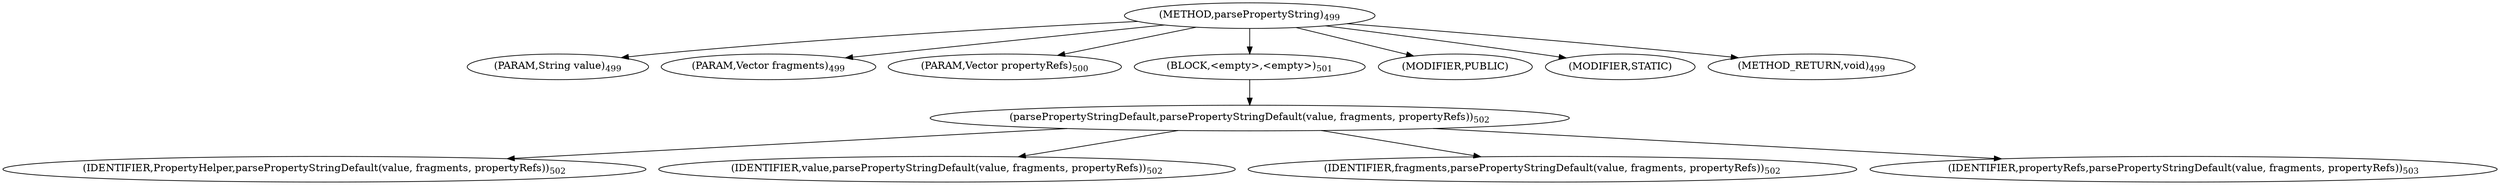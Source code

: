 digraph "parsePropertyString" {  
"545" [label = <(METHOD,parsePropertyString)<SUB>499</SUB>> ]
"546" [label = <(PARAM,String value)<SUB>499</SUB>> ]
"547" [label = <(PARAM,Vector fragments)<SUB>499</SUB>> ]
"548" [label = <(PARAM,Vector propertyRefs)<SUB>500</SUB>> ]
"549" [label = <(BLOCK,&lt;empty&gt;,&lt;empty&gt;)<SUB>501</SUB>> ]
"550" [label = <(parsePropertyStringDefault,parsePropertyStringDefault(value, fragments, propertyRefs))<SUB>502</SUB>> ]
"551" [label = <(IDENTIFIER,PropertyHelper,parsePropertyStringDefault(value, fragments, propertyRefs))<SUB>502</SUB>> ]
"552" [label = <(IDENTIFIER,value,parsePropertyStringDefault(value, fragments, propertyRefs))<SUB>502</SUB>> ]
"553" [label = <(IDENTIFIER,fragments,parsePropertyStringDefault(value, fragments, propertyRefs))<SUB>502</SUB>> ]
"554" [label = <(IDENTIFIER,propertyRefs,parsePropertyStringDefault(value, fragments, propertyRefs))<SUB>503</SUB>> ]
"555" [label = <(MODIFIER,PUBLIC)> ]
"556" [label = <(MODIFIER,STATIC)> ]
"557" [label = <(METHOD_RETURN,void)<SUB>499</SUB>> ]
  "545" -> "546" 
  "545" -> "547" 
  "545" -> "548" 
  "545" -> "549" 
  "545" -> "555" 
  "545" -> "556" 
  "545" -> "557" 
  "549" -> "550" 
  "550" -> "551" 
  "550" -> "552" 
  "550" -> "553" 
  "550" -> "554" 
}
